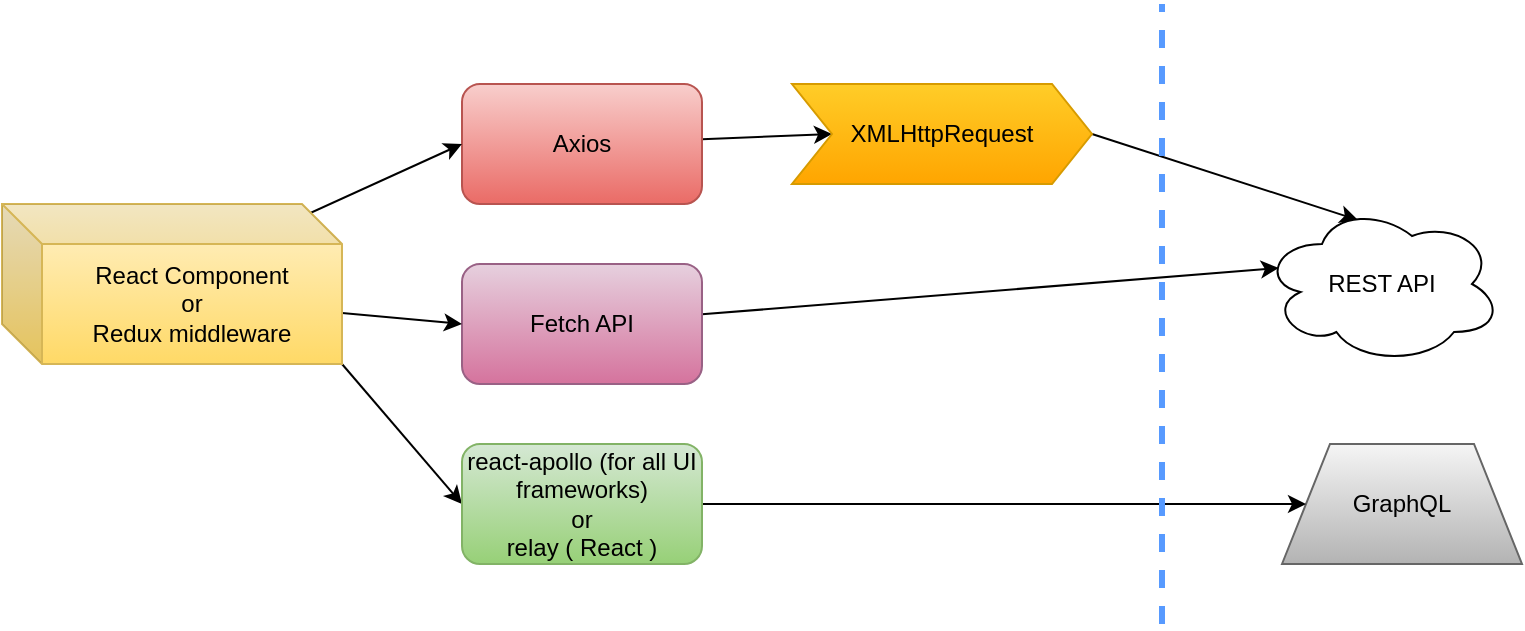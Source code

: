 <mxfile version="12.4.1" type="device" pages="1"><diagram id="0HC8-f4M6ru2diGhBN5r" name="Page-1"><mxGraphModel dx="854" dy="520" grid="1" gridSize="10" guides="1" tooltips="1" connect="1" arrows="1" fold="1" page="1" pageScale="1" pageWidth="850" pageHeight="1100" math="0" shadow="0"><root><mxCell id="0"/><mxCell id="1" parent="0"/><mxCell id="YlfxcvJ1ihNSJY2WgPWR-8" style="edgeStyle=none;rounded=0;orthogonalLoop=1;jettySize=auto;html=1;entryX=0;entryY=0.5;entryDx=0;entryDy=0;" parent="1" source="YlfxcvJ1ihNSJY2WgPWR-1" target="YlfxcvJ1ihNSJY2WgPWR-3" edge="1"><mxGeometry relative="1" as="geometry"/></mxCell><mxCell id="YlfxcvJ1ihNSJY2WgPWR-1" value="Axios" style="rounded=1;whiteSpace=wrap;html=1;gradientColor=#ea6b66;fillColor=#f8cecc;strokeColor=#b85450;" parent="1" vertex="1"><mxGeometry x="300" y="100" width="120" height="60" as="geometry"/></mxCell><mxCell id="YlfxcvJ1ihNSJY2WgPWR-10" style="edgeStyle=none;rounded=0;orthogonalLoop=1;jettySize=auto;html=1;entryX=0.07;entryY=0.4;entryDx=0;entryDy=0;entryPerimeter=0;" parent="1" source="YlfxcvJ1ihNSJY2WgPWR-2" target="YlfxcvJ1ihNSJY2WgPWR-4" edge="1"><mxGeometry relative="1" as="geometry"/></mxCell><mxCell id="YlfxcvJ1ihNSJY2WgPWR-2" value="Fetch API" style="rounded=1;whiteSpace=wrap;html=1;gradientColor=#d5739d;fillColor=#e6d0de;strokeColor=#996185;" parent="1" vertex="1"><mxGeometry x="300" y="190" width="120" height="60" as="geometry"/></mxCell><mxCell id="YlfxcvJ1ihNSJY2WgPWR-9" style="edgeStyle=none;rounded=0;orthogonalLoop=1;jettySize=auto;html=1;entryX=0.4;entryY=0.1;entryDx=0;entryDy=0;entryPerimeter=0;exitX=1;exitY=0.5;exitDx=0;exitDy=0;" parent="1" source="YlfxcvJ1ihNSJY2WgPWR-3" target="YlfxcvJ1ihNSJY2WgPWR-4" edge="1"><mxGeometry relative="1" as="geometry"/></mxCell><mxCell id="YlfxcvJ1ihNSJY2WgPWR-3" value="XMLHttpRequest" style="shape=step;perimeter=stepPerimeter;whiteSpace=wrap;html=1;fixedSize=1;gradientColor=#ffa500;fillColor=#ffcd28;strokeColor=#d79b00;" parent="1" vertex="1"><mxGeometry x="465" y="100" width="150" height="50" as="geometry"/></mxCell><mxCell id="YlfxcvJ1ihNSJY2WgPWR-4" value="REST API" style="ellipse;shape=cloud;whiteSpace=wrap;html=1;" parent="1" vertex="1"><mxGeometry x="700" y="160" width="120" height="80" as="geometry"/></mxCell><mxCell id="YlfxcvJ1ihNSJY2WgPWR-6" style="edgeStyle=none;rounded=0;orthogonalLoop=1;jettySize=auto;html=1;entryX=0;entryY=0.5;entryDx=0;entryDy=0;exitX=0;exitY=0;exitDx=120;exitDy=20;exitPerimeter=0;" parent="1" source="YlfxcvJ1ihNSJY2WgPWR-5" target="YlfxcvJ1ihNSJY2WgPWR-1" edge="1"><mxGeometry relative="1" as="geometry"/></mxCell><mxCell id="YlfxcvJ1ihNSJY2WgPWR-7" style="edgeStyle=none;rounded=0;orthogonalLoop=1;jettySize=auto;html=1;entryX=0;entryY=0.5;entryDx=0;entryDy=0;exitX=0;exitY=0;exitDx=120;exitDy=50;exitPerimeter=0;" parent="1" source="YlfxcvJ1ihNSJY2WgPWR-5" target="YlfxcvJ1ihNSJY2WgPWR-2" edge="1"><mxGeometry relative="1" as="geometry"/></mxCell><mxCell id="YlfxcvJ1ihNSJY2WgPWR-13" style="edgeStyle=none;rounded=0;orthogonalLoop=1;jettySize=auto;html=1;entryX=0;entryY=0.5;entryDx=0;entryDy=0;exitX=1;exitY=1;exitDx=0;exitDy=0;exitPerimeter=0;" parent="1" source="YlfxcvJ1ihNSJY2WgPWR-5" target="YlfxcvJ1ihNSJY2WgPWR-12" edge="1"><mxGeometry relative="1" as="geometry"/></mxCell><mxCell id="YlfxcvJ1ihNSJY2WgPWR-5" value="React Component&lt;br&gt;or&lt;br&gt;Redux middleware" style="shape=cube;whiteSpace=wrap;html=1;boundedLbl=1;backgroundOutline=1;darkOpacity=0.05;darkOpacity2=0.1;gradientColor=#ffd966;fillColor=#fff2cc;strokeColor=#d6b656;" parent="1" vertex="1"><mxGeometry x="70" y="160" width="170" height="80" as="geometry"/></mxCell><mxCell id="YlfxcvJ1ihNSJY2WgPWR-11" value="GraphQL" style="shape=trapezoid;perimeter=trapezoidPerimeter;whiteSpace=wrap;html=1;gradientColor=#b3b3b3;fillColor=#f5f5f5;strokeColor=#666666;" parent="1" vertex="1"><mxGeometry x="710" y="280" width="120" height="60" as="geometry"/></mxCell><mxCell id="YlfxcvJ1ihNSJY2WgPWR-14" style="edgeStyle=none;rounded=0;orthogonalLoop=1;jettySize=auto;html=1;entryX=0;entryY=0.5;entryDx=0;entryDy=0;" parent="1" source="YlfxcvJ1ihNSJY2WgPWR-12" target="YlfxcvJ1ihNSJY2WgPWR-11" edge="1"><mxGeometry relative="1" as="geometry"/></mxCell><mxCell id="YlfxcvJ1ihNSJY2WgPWR-12" value="react-apollo (for all UI frameworks)&lt;br&gt;or&lt;br&gt;relay ( React )" style="rounded=1;whiteSpace=wrap;html=1;gradientColor=#97d077;fillColor=#d5e8d4;strokeColor=#82b366;" parent="1" vertex="1"><mxGeometry x="300" y="280" width="120" height="60" as="geometry"/></mxCell><mxCell id="YlfxcvJ1ihNSJY2WgPWR-15" value="" style="endArrow=none;dashed=1;html=1;strokeWidth=3;strokeColor=#579AFF;" parent="1" edge="1"><mxGeometry width="50" height="50" relative="1" as="geometry"><mxPoint x="650" y="370" as="sourcePoint"/><mxPoint x="650" y="60" as="targetPoint"/></mxGeometry></mxCell></root></mxGraphModel></diagram></mxfile>